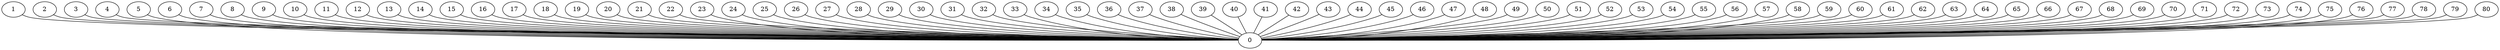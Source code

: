 graph G {
0;
1;
2;
3;
4;
5;
6;
7;
8;
9;
10;
11;
12;
13;
14;
15;
16;
17;
18;
19;
20;
21;
22;
23;
24;
25;
26;
27;
28;
29;
30;
31;
32;
33;
34;
35;
36;
37;
38;
39;
40;
41;
42;
43;
44;
45;
46;
47;
48;
49;
50;
51;
52;
53;
54;
55;
56;
57;
58;
59;
60;
61;
62;
63;
64;
65;
66;
67;
68;
69;
70;
71;
72;
73;
74;
75;
76;
77;
78;
79;
80;
1--0 ;
2--0 ;
4--0 ;
3--0 ;
5--0 ;
7--0 ;
6--0 ;
8--0 ;
9--0 ;
10--0 ;
11--0 ;
12--0 ;
14--0 ;
13--0 ;
15--0 ;
17--0 ;
16--0 ;
18--0 ;
20--0 ;
19--0 ;
21--0 ;
22--0 ;
24--0 ;
23--0 ;
26--0 ;
25--0 ;
27--0 ;
28--0 ;
29--0 ;
30--0 ;
33--0 ;
32--0 ;
31--0 ;
37--0 ;
36--0 ;
35--0 ;
34--0 ;
39--0 ;
38--0 ;
40--0 ;
41--0 ;
42--0 ;
44--0 ;
43--0 ;
47--0 ;
46--0 ;
45--0 ;
49--0 ;
48--0 ;
50--0 ;
53--0 ;
52--0 ;
51--0 ;
55--0 ;
54--0 ;
56--0 ;
57--0 ;
58--0 ;
59--0 ;
60--0 ;
62--0 ;
61--0 ;
64--0 ;
63--0 ;
65--0 ;
66--0 ;
67--0 ;
68--0 ;
71--0 ;
70--0 ;
69--0 ;
76--0 ;
75--0 ;
74--0 ;
73--0 ;
72--0 ;
77--0 ;
78--0 ;
79--0 ;
80--0 ;
}
